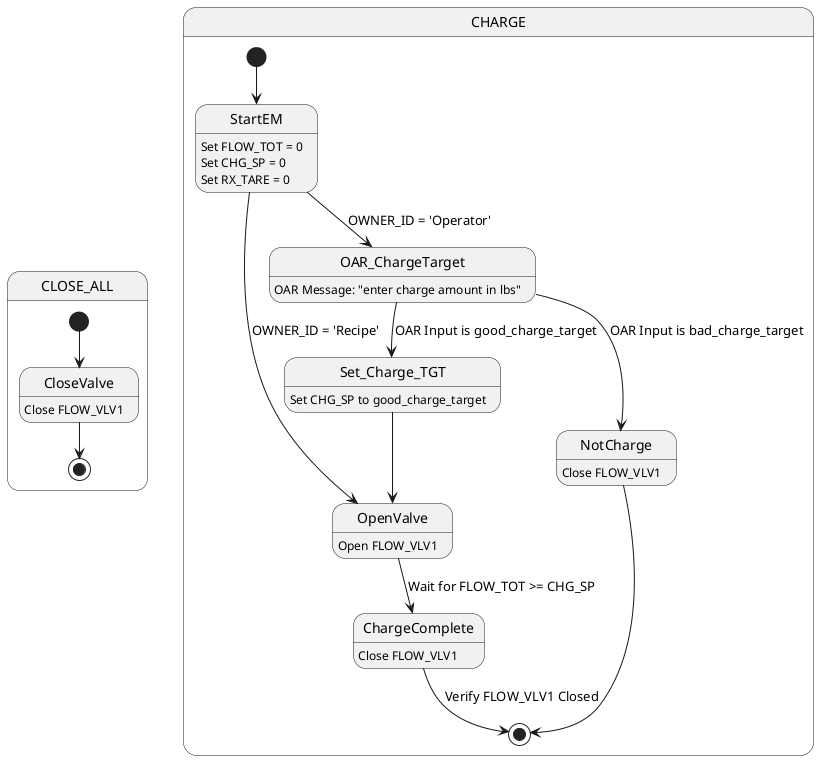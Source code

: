 
Definitions for all of the instances in this EM class enclosed in the Definitions folder.
Use a !include <instance path> to substitute Aliases/Parameter_path in this flowchart.
i.e. copy this to the code:
!include Definitions/S_EMC_CHARGE/R10-WTRCHG-EM.puml

@startuml


state CLOSE_ALL{

[*] --> CloseValve
CloseValve: Close FLOW_VLV1
CloseValve --> [*]

}

state CHARGE {

[*] --> StartEM

StartEM: Set FLOW_TOT = 0
StartEM: Set CHG_SP = 0
StartEM: Set RX_TARE = 0

StartEM --> OpenValve: OWNER_ID = 'Recipe'

StartEM --> OAR_ChargeTarget: OWNER_ID = 'Operator'
OAR_ChargeTarget: OAR Message: "enter charge amount in lbs"

OAR_ChargeTarget --> NotCharge: OAR Input is bad_charge_target
OAR_ChargeTarget --> Set_Charge_TGT: OAR Input is good_charge_target

Set_Charge_TGT: Set CHG_SP to good_charge_target
Set_Charge_TGT --> OpenValve


NotCharge: Close FLOW_VLV1

OpenValve: Open FLOW_VLV1

OpenValve --> ChargeComplete: Wait for FLOW_TOT >= CHG_SP

ChargeComplete: Close FLOW_VLV1
ChargeComplete --> [*]: Verify FLOW_VLV1 Closed
NotCharge --> [*]

}

@enduml

# CHG_TGT is an OP, it can be read/write with OtherAttribute
# FLOW_TOT can be OtherAttribute too, or IndicationAttribute if declare tag = 'FQIC-####' and attr_path = 'TOTAL'
# FLOW_VLV1 is PositionAttribute